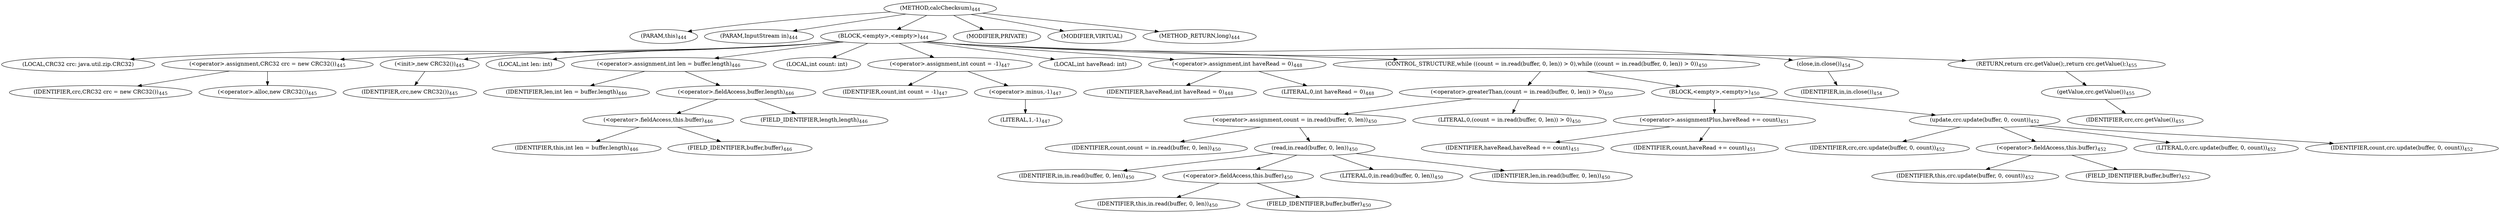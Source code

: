 digraph "calcChecksum" {  
"889" [label = <(METHOD,calcChecksum)<SUB>444</SUB>> ]
"890" [label = <(PARAM,this)<SUB>444</SUB>> ]
"891" [label = <(PARAM,InputStream in)<SUB>444</SUB>> ]
"892" [label = <(BLOCK,&lt;empty&gt;,&lt;empty&gt;)<SUB>444</SUB>> ]
"50" [label = <(LOCAL,CRC32 crc: java.util.zip.CRC32)> ]
"893" [label = <(&lt;operator&gt;.assignment,CRC32 crc = new CRC32())<SUB>445</SUB>> ]
"894" [label = <(IDENTIFIER,crc,CRC32 crc = new CRC32())<SUB>445</SUB>> ]
"895" [label = <(&lt;operator&gt;.alloc,new CRC32())<SUB>445</SUB>> ]
"896" [label = <(&lt;init&gt;,new CRC32())<SUB>445</SUB>> ]
"49" [label = <(IDENTIFIER,crc,new CRC32())<SUB>445</SUB>> ]
"897" [label = <(LOCAL,int len: int)> ]
"898" [label = <(&lt;operator&gt;.assignment,int len = buffer.length)<SUB>446</SUB>> ]
"899" [label = <(IDENTIFIER,len,int len = buffer.length)<SUB>446</SUB>> ]
"900" [label = <(&lt;operator&gt;.fieldAccess,buffer.length)<SUB>446</SUB>> ]
"901" [label = <(&lt;operator&gt;.fieldAccess,this.buffer)<SUB>446</SUB>> ]
"902" [label = <(IDENTIFIER,this,int len = buffer.length)<SUB>446</SUB>> ]
"903" [label = <(FIELD_IDENTIFIER,buffer,buffer)<SUB>446</SUB>> ]
"904" [label = <(FIELD_IDENTIFIER,length,length)<SUB>446</SUB>> ]
"905" [label = <(LOCAL,int count: int)> ]
"906" [label = <(&lt;operator&gt;.assignment,int count = -1)<SUB>447</SUB>> ]
"907" [label = <(IDENTIFIER,count,int count = -1)<SUB>447</SUB>> ]
"908" [label = <(&lt;operator&gt;.minus,-1)<SUB>447</SUB>> ]
"909" [label = <(LITERAL,1,-1)<SUB>447</SUB>> ]
"910" [label = <(LOCAL,int haveRead: int)> ]
"911" [label = <(&lt;operator&gt;.assignment,int haveRead = 0)<SUB>448</SUB>> ]
"912" [label = <(IDENTIFIER,haveRead,int haveRead = 0)<SUB>448</SUB>> ]
"913" [label = <(LITERAL,0,int haveRead = 0)<SUB>448</SUB>> ]
"914" [label = <(CONTROL_STRUCTURE,while ((count = in.read(buffer, 0, len)) &gt; 0),while ((count = in.read(buffer, 0, len)) &gt; 0))<SUB>450</SUB>> ]
"915" [label = <(&lt;operator&gt;.greaterThan,(count = in.read(buffer, 0, len)) &gt; 0)<SUB>450</SUB>> ]
"916" [label = <(&lt;operator&gt;.assignment,count = in.read(buffer, 0, len))<SUB>450</SUB>> ]
"917" [label = <(IDENTIFIER,count,count = in.read(buffer, 0, len))<SUB>450</SUB>> ]
"918" [label = <(read,in.read(buffer, 0, len))<SUB>450</SUB>> ]
"919" [label = <(IDENTIFIER,in,in.read(buffer, 0, len))<SUB>450</SUB>> ]
"920" [label = <(&lt;operator&gt;.fieldAccess,this.buffer)<SUB>450</SUB>> ]
"921" [label = <(IDENTIFIER,this,in.read(buffer, 0, len))<SUB>450</SUB>> ]
"922" [label = <(FIELD_IDENTIFIER,buffer,buffer)<SUB>450</SUB>> ]
"923" [label = <(LITERAL,0,in.read(buffer, 0, len))<SUB>450</SUB>> ]
"924" [label = <(IDENTIFIER,len,in.read(buffer, 0, len))<SUB>450</SUB>> ]
"925" [label = <(LITERAL,0,(count = in.read(buffer, 0, len)) &gt; 0)<SUB>450</SUB>> ]
"926" [label = <(BLOCK,&lt;empty&gt;,&lt;empty&gt;)<SUB>450</SUB>> ]
"927" [label = <(&lt;operator&gt;.assignmentPlus,haveRead += count)<SUB>451</SUB>> ]
"928" [label = <(IDENTIFIER,haveRead,haveRead += count)<SUB>451</SUB>> ]
"929" [label = <(IDENTIFIER,count,haveRead += count)<SUB>451</SUB>> ]
"930" [label = <(update,crc.update(buffer, 0, count))<SUB>452</SUB>> ]
"931" [label = <(IDENTIFIER,crc,crc.update(buffer, 0, count))<SUB>452</SUB>> ]
"932" [label = <(&lt;operator&gt;.fieldAccess,this.buffer)<SUB>452</SUB>> ]
"933" [label = <(IDENTIFIER,this,crc.update(buffer, 0, count))<SUB>452</SUB>> ]
"934" [label = <(FIELD_IDENTIFIER,buffer,buffer)<SUB>452</SUB>> ]
"935" [label = <(LITERAL,0,crc.update(buffer, 0, count))<SUB>452</SUB>> ]
"936" [label = <(IDENTIFIER,count,crc.update(buffer, 0, count))<SUB>452</SUB>> ]
"937" [label = <(close,in.close())<SUB>454</SUB>> ]
"938" [label = <(IDENTIFIER,in,in.close())<SUB>454</SUB>> ]
"939" [label = <(RETURN,return crc.getValue();,return crc.getValue();)<SUB>455</SUB>> ]
"940" [label = <(getValue,crc.getValue())<SUB>455</SUB>> ]
"941" [label = <(IDENTIFIER,crc,crc.getValue())<SUB>455</SUB>> ]
"942" [label = <(MODIFIER,PRIVATE)> ]
"943" [label = <(MODIFIER,VIRTUAL)> ]
"944" [label = <(METHOD_RETURN,long)<SUB>444</SUB>> ]
  "889" -> "890" 
  "889" -> "891" 
  "889" -> "892" 
  "889" -> "942" 
  "889" -> "943" 
  "889" -> "944" 
  "892" -> "50" 
  "892" -> "893" 
  "892" -> "896" 
  "892" -> "897" 
  "892" -> "898" 
  "892" -> "905" 
  "892" -> "906" 
  "892" -> "910" 
  "892" -> "911" 
  "892" -> "914" 
  "892" -> "937" 
  "892" -> "939" 
  "893" -> "894" 
  "893" -> "895" 
  "896" -> "49" 
  "898" -> "899" 
  "898" -> "900" 
  "900" -> "901" 
  "900" -> "904" 
  "901" -> "902" 
  "901" -> "903" 
  "906" -> "907" 
  "906" -> "908" 
  "908" -> "909" 
  "911" -> "912" 
  "911" -> "913" 
  "914" -> "915" 
  "914" -> "926" 
  "915" -> "916" 
  "915" -> "925" 
  "916" -> "917" 
  "916" -> "918" 
  "918" -> "919" 
  "918" -> "920" 
  "918" -> "923" 
  "918" -> "924" 
  "920" -> "921" 
  "920" -> "922" 
  "926" -> "927" 
  "926" -> "930" 
  "927" -> "928" 
  "927" -> "929" 
  "930" -> "931" 
  "930" -> "932" 
  "930" -> "935" 
  "930" -> "936" 
  "932" -> "933" 
  "932" -> "934" 
  "937" -> "938" 
  "939" -> "940" 
  "940" -> "941" 
}
